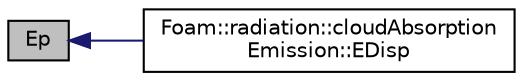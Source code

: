 digraph "Ep"
{
  bgcolor="transparent";
  edge [fontname="Helvetica",fontsize="10",labelfontname="Helvetica",labelfontsize="10"];
  node [fontname="Helvetica",fontsize="10",shape=record];
  rankdir="LR";
  Node1 [label="Ep",height=0.2,width=0.4,color="black", fillcolor="grey75", style="filled", fontcolor="black"];
  Node1 -> Node2 [dir="back",color="midnightblue",fontsize="10",style="solid",fontname="Helvetica"];
  Node2 [label="Foam::radiation::cloudAbsorption\lEmission::EDisp",height=0.2,width=0.4,color="black",URL="$a00284.html#a6b8327029e9273160fdd782eade165c6",tooltip="Return emission contribution for dispersed phase. "];
}
